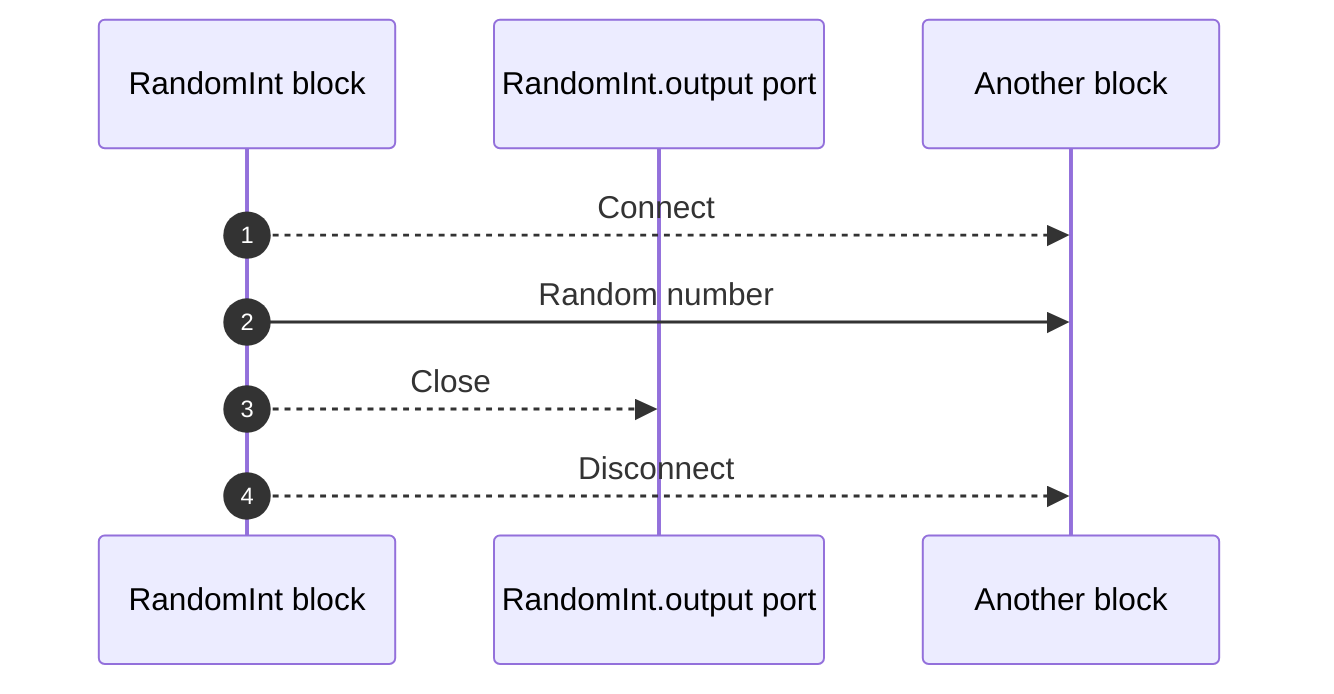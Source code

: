 sequenceDiagram
    autonumber
    participant RandomInt as RandomInt block
    participant RandomInt.output as RandomInt.output port
    participant BlockA as Another block

    RandomInt-->>BlockA: Connect

    RandomInt->>BlockA: Random number

    RandomInt-->>RandomInt.output: Close
    RandomInt-->>BlockA: Disconnect